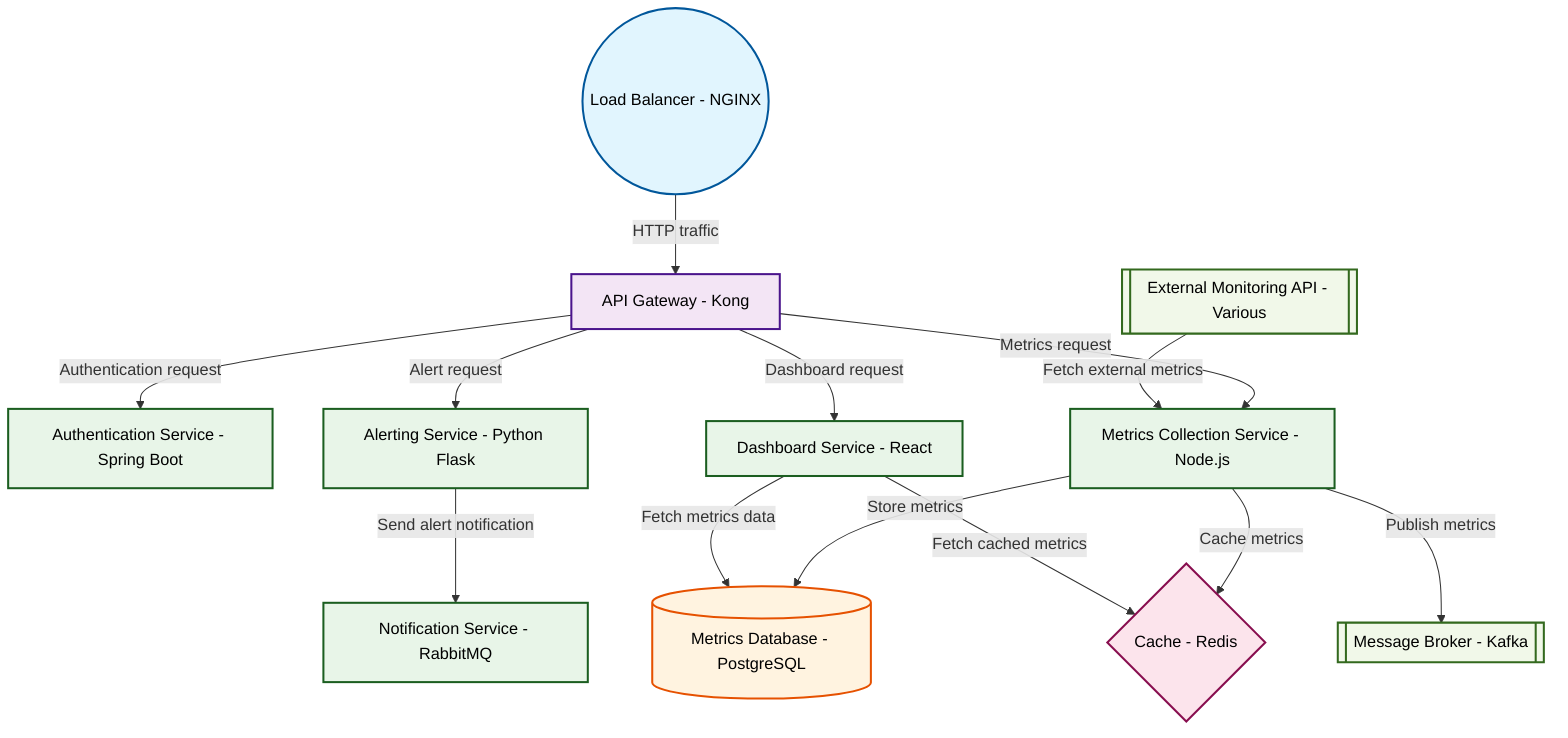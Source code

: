 graph TB

    %% Professional Software Architecture Styling
    classDef userInterface fill:#e1f5fe,stroke:#01579b,stroke-width:2px,color:#000
    classDef apiLayer fill:#f3e5f5,stroke:#4a148c,stroke-width:2px,color:#000
    classDef service fill:#e8f5e8,stroke:#1b5e20,stroke-width:2px,color:#000
    classDef database fill:#fff3e0,stroke:#e65100,stroke-width:2px,color:#000
    classDef cache fill:#fce4ec,stroke:#880e4f,stroke-width:2px,color:#000
    classDef external fill:#f1f8e9,stroke:#33691e,stroke-width:2px,color:#000

    lb-1((Load Balancer - NGINX))
    api-gateway-1[API Gateway - Kong]
    auth-service-1[Authentication Service - Spring Boot]
    metrics-service-1[Metrics Collection Service - Node.js]
    alert-service-1[Alerting Service - Python Flask]
    dashboard-service-1[Dashboard Service - React]
    notification-service-1[Notification Service - RabbitMQ]
    database-1[(Metrics Database - PostgreSQL)]
    cache-1{Cache - Redis}
    message-broker-1[[Message Broker - Kafka]]
    external-monitoring-1[[External Monitoring API - Various]]

    lb-1 -->|HTTP traffic| api-gateway-1
    api-gateway-1 -->|Authentication request| auth-service-1
    api-gateway-1 -->|Metrics request| metrics-service-1
    api-gateway-1 -->|Alert request| alert-service-1
    api-gateway-1 -->|Dashboard request| dashboard-service-1
    metrics-service-1 -->|Store metrics| database-1
    metrics-service-1 -->|Cache metrics| cache-1
    alert-service-1 -->|Send alert notification| notification-service-1
    metrics-service-1 -->|Publish metrics| message-broker-1
    external-monitoring-1 -->|Fetch external metrics| metrics-service-1
    dashboard-service-1 -->|Fetch cached metrics| cache-1
    dashboard-service-1 -->|Fetch metrics data| database-1

    class lb-1 userInterface
    class api-gateway-1 apiLayer
    class auth-service-1 service
    class metrics-service-1 service
    class alert-service-1 service
    class dashboard-service-1 service
    class notification-service-1 service
    class database-1 database
    class cache-1 cache
    class message-broker-1 external
    class external-monitoring-1 external